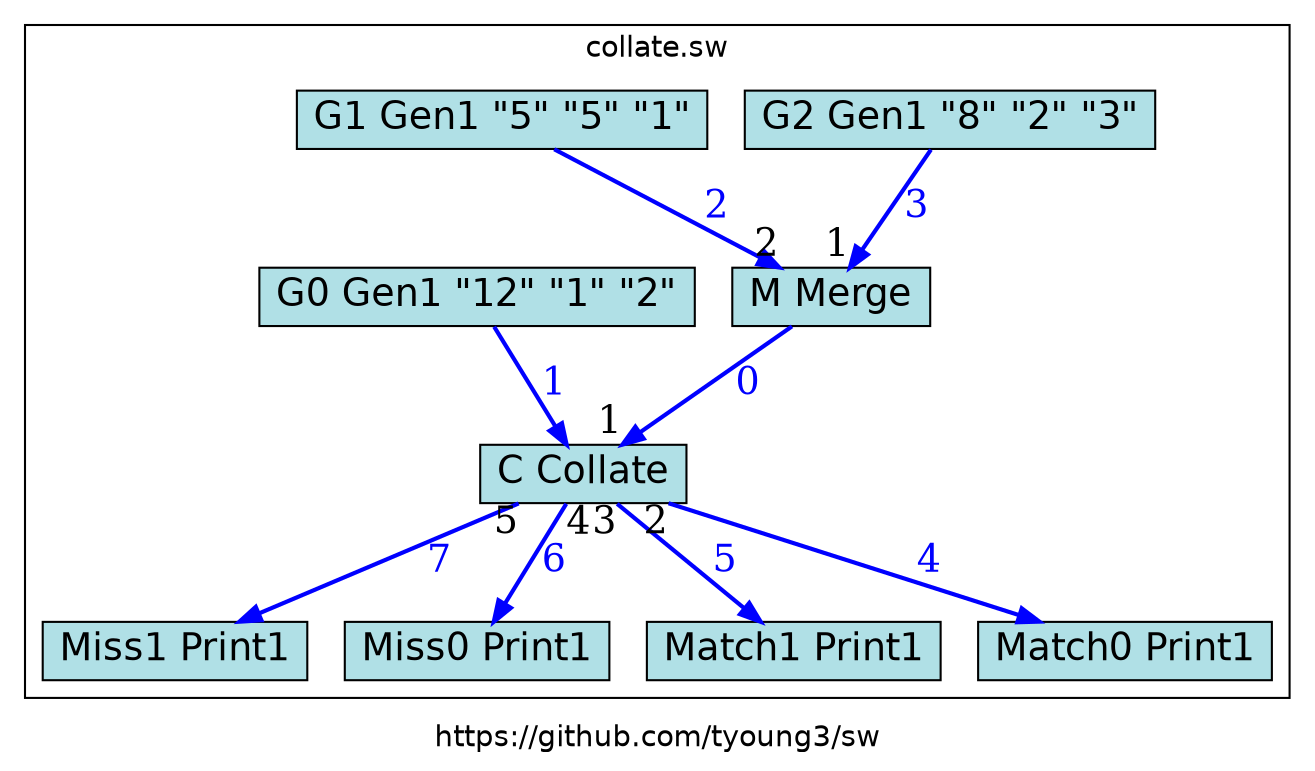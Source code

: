#########   Expanded Network Definition   ######### 
# (Miss1 poc.Print1)0		<- 5(C poc.Collate) 
# (Miss0 poc.Print1)0		<- 4(C poc.Collate) 
# (Match1 poc.Print1)0		<- 3(C poc.Collate) 
# (Match0 poc.Print1)0		<- 2(C poc.Collate) 
# (M poc.Merge)1		<- 0(G2 poc.Gen1) 
# (M poc.Merge)2		<- 0(G1 poc.Gen1) 
# (C poc.Collate)0		<- 0(G0 poc.Gen1) 
# (C poc.Collate)1		<- 0(M poc.Merge) 

#Prefix here. 8 streams
digraph "collate.sw" {graph [
	name="Streamwork/swgraph:  v0.9.4",
fontcolor=black,
	label="https://github.com/tyoung3/sw",
fontname="Helvetica"
]
node [ shape=record,
fontsize="18",
fontcolor=black,
fontname="Helvetica",
color=black,
fillcolor=powderblue,
style=filled,
height=.2
];
edge [ color=blue,
style=bold,
fontsize="18",
labelfontcolor=black,
fontcolor=blue,
]
subgraph "clustercollate.sw" {
label = "collate.sw"; name="collate.sw";
URL="collate.sw.html";

#(Miss1 poc.Print1) 1 ports
       "Miss1" [ shape=record,
color="black",
  URL="/home/tyoung3/go/mod/sw/html/Print1.html"
 host="taos_" 
 tooltip="poc.Print1 "
label="{<P> Miss1  Print1 }"
];
#(Miss0 poc.Print1) 1 ports
       "Miss0" [ shape=record,
color="black",
  URL="/home/tyoung3/go/mod/sw/html/Print1.html"
 host="taos_" 
 tooltip="poc.Print1 "
label="{<P> Miss0  Print1 }"
];
#(Match1 poc.Print1) 1 ports
       "Match1" [ shape=record,
color="black",
  URL="/home/tyoung3/go/mod/sw/html/Print1.html"
 host="taos_" 
 tooltip="poc.Print1 "
label="{<P> Match1  Print1 }"
];
#(Match0 poc.Print1) 1 ports
       "Match0" [ shape=record,
color="black",
  URL="/home/tyoung3/go/mod/sw/html/Print1.html"
 host="taos_" 
 tooltip="poc.Print1 "
label="{<P> Match0  Print1 }"
];
#(G2 poc.Gen1) 1 ports
       "G2" [ shape=record,
color="black",
  URL="/home/tyoung3/go/mod/sw/html/Gen1.html"
 host="taos_" 
 tooltip="poc.Gen1  \"8\" \"2\" \"3\""
label="{<P> G2  Gen1 \"8\" \"2\" \"3\" }"
];
#(G1 poc.Gen1) 1 ports
       "G1" [ shape=record,
color="black",
  URL="/home/tyoung3/go/mod/sw/html/Gen1.html"
 host="taos_" 
 tooltip="poc.Gen1  \"5\" \"5\" \"1\""
label="{<P> G1  Gen1 \"5\" \"5\" \"1\" }"
];
#(G0 poc.Gen1) 1 ports
       "G0" [ shape=record,
color="black",
  URL="/home/tyoung3/go/mod/sw/html/Gen1.html"
 host="taos_" 
 tooltip="poc.Gen1  \"12\" \"1\" \"2\""
label="{<P> G0  Gen1 \"12\" \"1\" \"2\" }"
];
#(C poc.Collate) 6 ports
       "C" [ shape=record,
color="black",
  URL="/home/tyoung3/go/mod/sw/html/Collate.html"
 host="taos_" 
 tooltip="poc.Collate "
label="{<P> C  Collate }"
];
#(M poc.Merge) 3 ports
       "M" [ shape=record,
color="black",
  URL="/home/tyoung3/go/mod/sw/html/Merge.html"
 host="taos_" 
 tooltip="poc.Merge "
label="{<P> M  Merge }"
];

}
"C"  -> "Miss1"  [label="7",headlabel="",taillabel="5",tooltip="7"];
"C"  -> "Miss0"  [label="6",headlabel="",taillabel="4",tooltip="6"];
"C"  -> "Match1"  [label="5",headlabel="",taillabel="3",tooltip="5"];
"C"  -> "Match0"  [label="4",headlabel="",taillabel="2",tooltip="4"];
"G2"  -> "M"  [label="3",headlabel="1",taillabel="",tooltip="3"];
"G1"  -> "M"  [label="2",headlabel="2",taillabel="",tooltip="2"];
"G0"  -> "C"  [label="1",headlabel="",taillabel="",tooltip="1"];
"M"  -> "C"  [label="0",headlabel="1",taillabel="",tooltip="0"];
}
